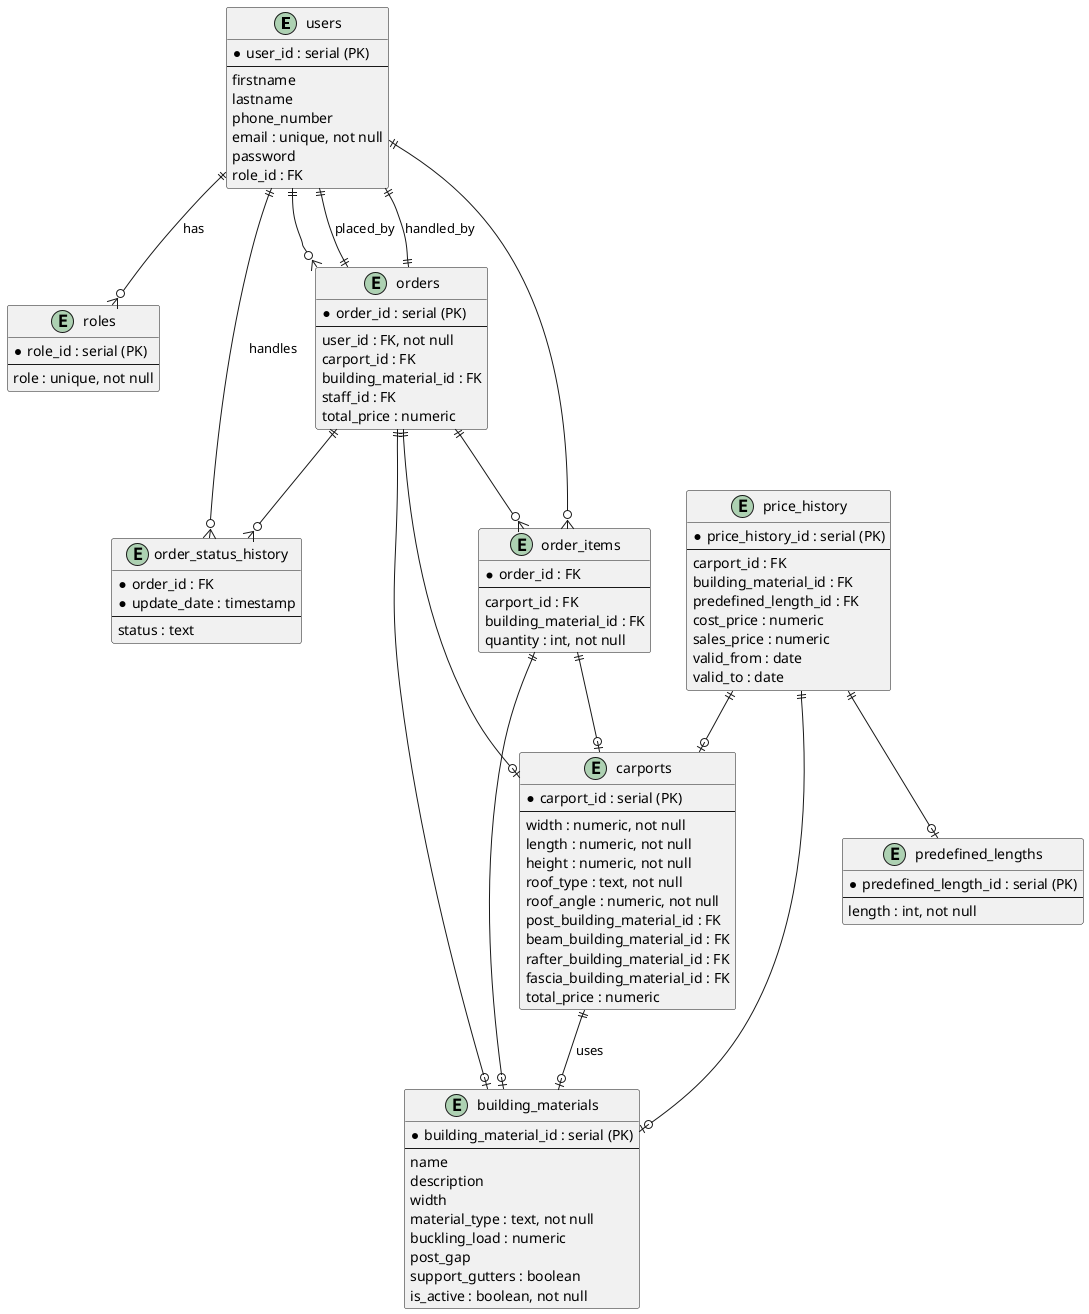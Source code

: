 @startuml

entity users {
  *user_id : serial (PK)
  --
  firstname
  lastname
  phone_number
  email : unique, not null
  password
  role_id : FK
}

entity roles {
  *role_id : serial (PK)
  --
  role : unique, not null
}

entity orders {
  *order_id : serial (PK)
  --
  user_id : FK, not null
  carport_id : FK
  building_material_id : FK
  staff_id : FK
  total_price : numeric
}

entity order_status_history {
  *order_id : FK
  *update_date : timestamp
  --
  status : text
}

entity order_items {
  *order_id : FK
  --
  carport_id : FK
  building_material_id : FK
  quantity : int, not null
}

entity carports {
  *carport_id : serial (PK)
  --
  width : numeric, not null
  length : numeric, not null
  height : numeric, not null
  roof_type : text, not null
  roof_angle : numeric, not null
  post_building_material_id : FK
  beam_building_material_id : FK
  rafter_building_material_id : FK
  fascia_building_material_id : FK
  total_price : numeric
}

entity building_materials {
  *building_material_id : serial (PK)
  --
  name
  description
  width
  material_type : text, not null
  buckling_load : numeric
  post_gap
  support_gutters : boolean
  is_active : boolean, not null
}

entity predefined_lengths {
  *predefined_length_id : serial (PK)
  --
  length : int, not null
}

entity price_history {
  *price_history_id : serial (PK)
  --
  carport_id : FK
  building_material_id : FK
  predefined_length_id : FK
  cost_price : numeric
  sales_price : numeric
  valid_from : date
  valid_to : date
}

' Relationships
users ||--o{ orders
users ||--o{ order_status_history : handles
users ||--o{ order_items
users ||--o{ roles : has
orders ||--o{ order_status_history
orders ||--o{ order_items
orders ||--|| users : placed_by
orders ||--|| users : handled_by
orders ||--o| carports
orders ||--o| building_materials
order_items ||--o| carports
order_items ||--o| building_materials
carports ||--o| building_materials : uses
price_history ||--o| building_materials
price_history ||--o| carports
price_history ||--o| predefined_lengths

@enduml
